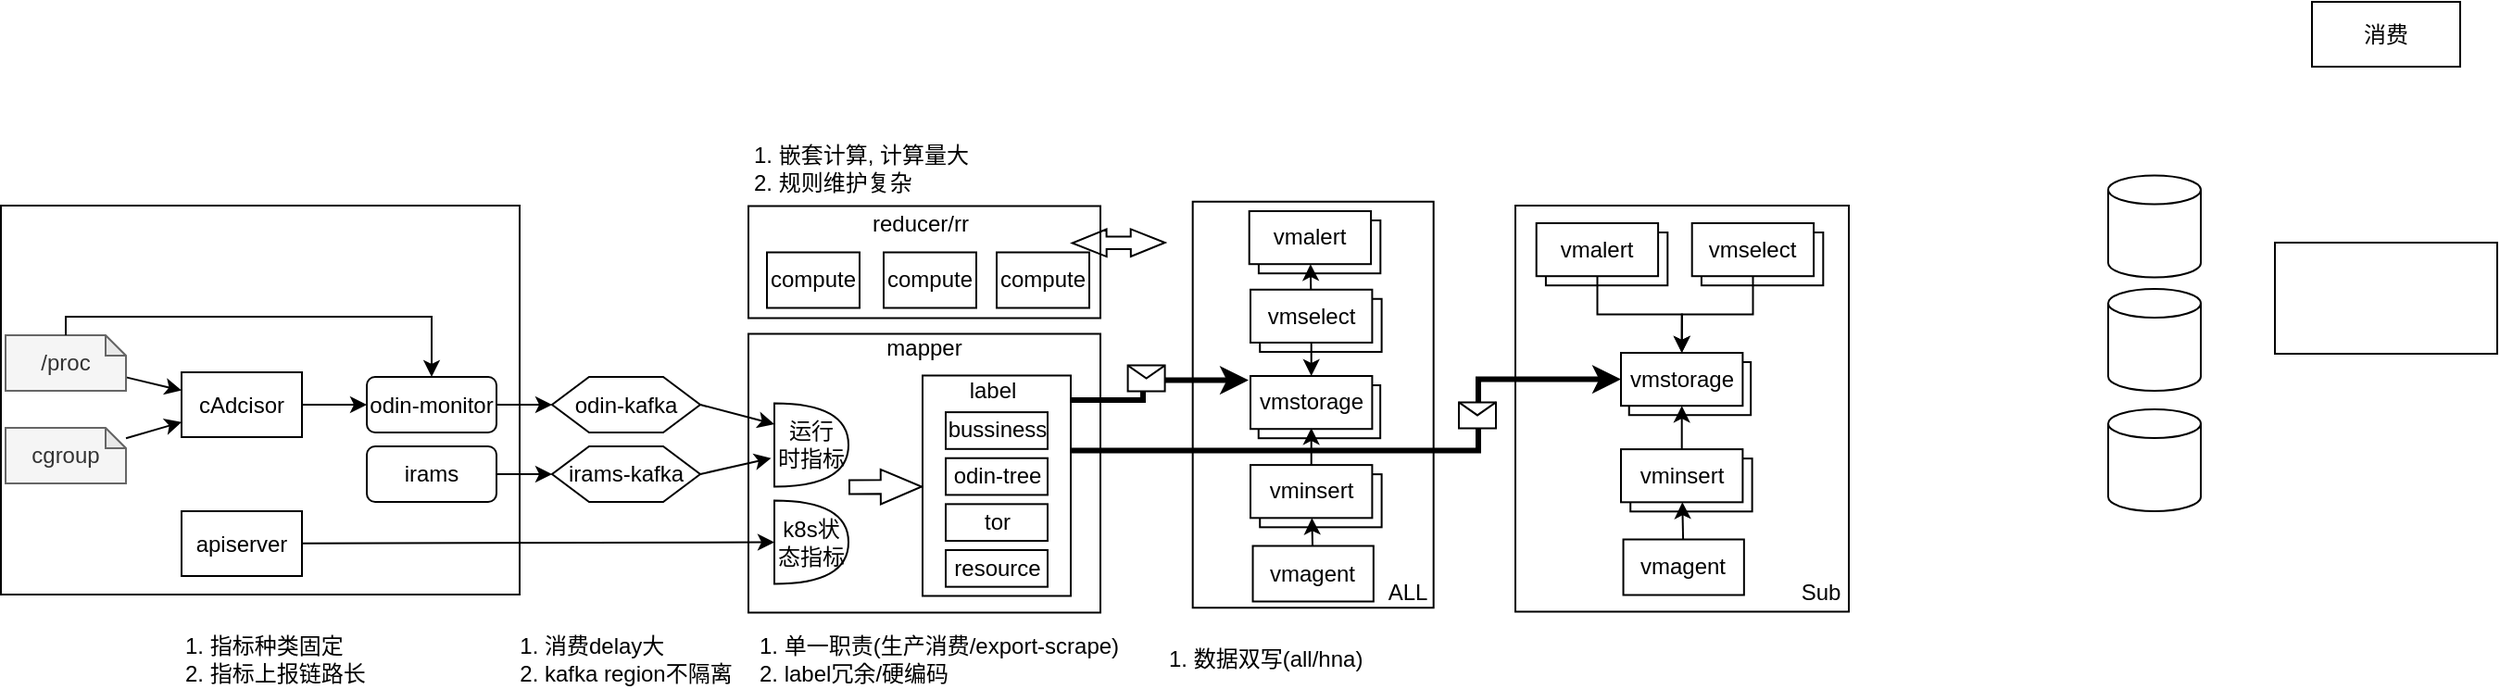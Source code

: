 <mxfile version="22.1.11" type="github">
  <diagram name="第 1 页" id="jjV6L2uMsxcf110h-NHD">
    <mxGraphModel dx="860" dy="440" grid="1" gridSize="10" guides="1" tooltips="1" connect="1" arrows="1" fold="1" page="1" pageScale="1" pageWidth="827" pageHeight="1169" math="0" shadow="0">
      <root>
        <mxCell id="0" />
        <mxCell id="1" parent="0" />
        <mxCell id="vkkQOnORTPZ0EyA8R30g-135" value="" style="rounded=0;whiteSpace=wrap;html=1;" vertex="1" parent="1">
          <mxGeometry x="685.84" y="177.88" width="130" height="219.25" as="geometry" />
        </mxCell>
        <mxCell id="vkkQOnORTPZ0EyA8R30g-40" value="" style="rounded=0;whiteSpace=wrap;html=1;" vertex="1" parent="1">
          <mxGeometry x="446" y="249.25" width="190" height="150.5" as="geometry" />
        </mxCell>
        <mxCell id="vkkQOnORTPZ0EyA8R30g-6" value="" style="rounded=0;whiteSpace=wrap;html=1;" vertex="1" parent="1">
          <mxGeometry x="42.5" y="180" width="280" height="210" as="geometry" />
        </mxCell>
        <mxCell id="vkkQOnORTPZ0EyA8R30g-26" value="" style="rounded=0;orthogonalLoop=1;jettySize=auto;html=1;" edge="1" parent="1" source="vkkQOnORTPZ0EyA8R30g-10" target="vkkQOnORTPZ0EyA8R30g-18">
          <mxGeometry relative="1" as="geometry" />
        </mxCell>
        <mxCell id="vkkQOnORTPZ0EyA8R30g-10" value="/proc" style="shape=note;whiteSpace=wrap;html=1;backgroundOutline=1;darkOpacity=0.05;size=11;fillColor=#f5f5f5;fontColor=#333333;strokeColor=#666666;" vertex="1" parent="1">
          <mxGeometry x="45" y="250" width="65" height="30" as="geometry" />
        </mxCell>
        <mxCell id="vkkQOnORTPZ0EyA8R30g-11" value="mapper" style="text;html=1;strokeColor=none;fillColor=none;align=center;verticalAlign=middle;whiteSpace=wrap;rounded=0;" vertex="1" parent="1">
          <mxGeometry x="511" y="241.75" width="60" height="30" as="geometry" />
        </mxCell>
        <mxCell id="vkkQOnORTPZ0EyA8R30g-29" value="" style="rounded=0;orthogonalLoop=1;jettySize=auto;html=1;" edge="1" parent="1" source="vkkQOnORTPZ0EyA8R30g-12" target="vkkQOnORTPZ0EyA8R30g-27">
          <mxGeometry relative="1" as="geometry" />
        </mxCell>
        <mxCell id="vkkQOnORTPZ0EyA8R30g-12" value="odin-monitor" style="rounded=1;whiteSpace=wrap;html=1;" vertex="1" parent="1">
          <mxGeometry x="240" y="272.5" width="70" height="30" as="geometry" />
        </mxCell>
        <mxCell id="vkkQOnORTPZ0EyA8R30g-30" value="" style="rounded=0;orthogonalLoop=1;jettySize=auto;html=1;" edge="1" parent="1" source="vkkQOnORTPZ0EyA8R30g-13" target="vkkQOnORTPZ0EyA8R30g-28">
          <mxGeometry relative="1" as="geometry" />
        </mxCell>
        <mxCell id="vkkQOnORTPZ0EyA8R30g-13" value="irams" style="rounded=1;whiteSpace=wrap;html=1;" vertex="1" parent="1">
          <mxGeometry x="240" y="310" width="70" height="30" as="geometry" />
        </mxCell>
        <mxCell id="vkkQOnORTPZ0EyA8R30g-166" value="" style="edgeStyle=orthogonalEdgeStyle;rounded=0;orthogonalLoop=1;jettySize=auto;html=1;entryX=0;entryY=0.5;entryDx=0;entryDy=0;" edge="1" parent="1" source="vkkQOnORTPZ0EyA8R30g-18" target="vkkQOnORTPZ0EyA8R30g-12">
          <mxGeometry relative="1" as="geometry" />
        </mxCell>
        <mxCell id="vkkQOnORTPZ0EyA8R30g-18" value="cAdcisor" style="rounded=0;whiteSpace=wrap;html=1;" vertex="1" parent="1">
          <mxGeometry x="140" y="270" width="65" height="35" as="geometry" />
        </mxCell>
        <mxCell id="vkkQOnORTPZ0EyA8R30g-25" value="" style="rounded=0;orthogonalLoop=1;jettySize=auto;html=1;" edge="1" parent="1" source="vkkQOnORTPZ0EyA8R30g-20" target="vkkQOnORTPZ0EyA8R30g-18">
          <mxGeometry relative="1" as="geometry" />
        </mxCell>
        <mxCell id="vkkQOnORTPZ0EyA8R30g-20" value="cgroup" style="shape=note;whiteSpace=wrap;html=1;backgroundOutline=1;darkOpacity=0.05;size=11;fillColor=#f5f5f5;fontColor=#333333;strokeColor=#666666;" vertex="1" parent="1">
          <mxGeometry x="45" y="300" width="65" height="30" as="geometry" />
        </mxCell>
        <mxCell id="vkkQOnORTPZ0EyA8R30g-55" value="" style="rounded=0;orthogonalLoop=1;jettySize=auto;html=1;entryX=0;entryY=0.25;entryDx=0;entryDy=0;entryPerimeter=0;exitX=1;exitY=0.5;exitDx=0;exitDy=0;" edge="1" parent="1" source="vkkQOnORTPZ0EyA8R30g-27" target="vkkQOnORTPZ0EyA8R30g-43">
          <mxGeometry relative="1" as="geometry">
            <mxPoint x="440" y="286.75" as="sourcePoint" />
          </mxGeometry>
        </mxCell>
        <mxCell id="vkkQOnORTPZ0EyA8R30g-27" value="odin-kafka" style="shape=hexagon;perimeter=hexagonPerimeter2;whiteSpace=wrap;html=1;fixedSize=1;" vertex="1" parent="1">
          <mxGeometry x="340" y="272.5" width="80" height="30" as="geometry" />
        </mxCell>
        <mxCell id="vkkQOnORTPZ0EyA8R30g-56" value="" style="rounded=0;orthogonalLoop=1;jettySize=auto;html=1;entryX=-0.044;entryY=0.658;entryDx=0;entryDy=0;entryPerimeter=0;exitX=1;exitY=0.5;exitDx=0;exitDy=0;" edge="1" parent="1" source="vkkQOnORTPZ0EyA8R30g-28" target="vkkQOnORTPZ0EyA8R30g-43">
          <mxGeometry relative="1" as="geometry">
            <mxPoint x="440" y="324.25" as="sourcePoint" />
          </mxGeometry>
        </mxCell>
        <mxCell id="vkkQOnORTPZ0EyA8R30g-28" value="irams-kafka" style="shape=hexagon;perimeter=hexagonPerimeter2;whiteSpace=wrap;html=1;fixedSize=1;" vertex="1" parent="1">
          <mxGeometry x="340" y="310" width="80" height="30" as="geometry" />
        </mxCell>
        <mxCell id="vkkQOnORTPZ0EyA8R30g-34" value="&lt;div style=&quot;text-align: left;&quot;&gt;&lt;span style=&quot;background-color: initial;&quot;&gt;1. 消费delay大&lt;/span&gt;&lt;/div&gt;&lt;div style=&quot;text-align: left;&quot;&gt;&lt;span style=&quot;background-color: initial;&quot;&gt;2. kafka region不隔离&lt;/span&gt;&lt;/div&gt;" style="text;html=1;strokeColor=none;fillColor=none;align=center;verticalAlign=middle;whiteSpace=wrap;rounded=0;" vertex="1" parent="1">
          <mxGeometry x="310" y="410" width="140" height="30" as="geometry" />
        </mxCell>
        <mxCell id="vkkQOnORTPZ0EyA8R30g-38" value="消费" style="rounded=0;whiteSpace=wrap;html=1;" vertex="1" parent="1">
          <mxGeometry x="1290" y="70" width="80" height="35" as="geometry" />
        </mxCell>
        <mxCell id="vkkQOnORTPZ0EyA8R30g-41" value="1. 单一职责(生产消费/export-scrape)&lt;br&gt;2. label冗余/硬编码" style="text;html=1;strokeColor=none;fillColor=none;align=left;verticalAlign=middle;whiteSpace=wrap;rounded=0;" vertex="1" parent="1">
          <mxGeometry x="450" y="410" width="210" height="30" as="geometry" />
        </mxCell>
        <mxCell id="vkkQOnORTPZ0EyA8R30g-46" value="" style="rounded=0;orthogonalLoop=1;jettySize=auto;html=1;entryX=0;entryY=0.5;entryDx=0;entryDy=0;entryPerimeter=0;" edge="1" parent="1" source="vkkQOnORTPZ0EyA8R30g-42" target="vkkQOnORTPZ0EyA8R30g-44">
          <mxGeometry relative="1" as="geometry" />
        </mxCell>
        <mxCell id="vkkQOnORTPZ0EyA8R30g-42" value="apiserver" style="rounded=0;whiteSpace=wrap;html=1;" vertex="1" parent="1">
          <mxGeometry x="140" y="345" width="65" height="35" as="geometry" />
        </mxCell>
        <mxCell id="vkkQOnORTPZ0EyA8R30g-43" value="运行&lt;br&gt;时指标" style="shape=or;whiteSpace=wrap;html=1;" vertex="1" parent="1">
          <mxGeometry x="460" y="286.75" width="40" height="45" as="geometry" />
        </mxCell>
        <mxCell id="vkkQOnORTPZ0EyA8R30g-44" value="k8s状态指标" style="shape=or;whiteSpace=wrap;html=1;" vertex="1" parent="1">
          <mxGeometry x="460" y="339.25" width="40" height="45" as="geometry" />
        </mxCell>
        <mxCell id="vkkQOnORTPZ0EyA8R30g-54" value="" style="shape=flexArrow;endArrow=classic;html=1;rounded=0;width=7.5;endSize=7.031;endWidth=10.312;" edge="1" parent="1">
          <mxGeometry width="50" height="50" relative="1" as="geometry">
            <mxPoint x="500" y="331.94" as="sourcePoint" />
            <mxPoint x="540" y="331.75" as="targetPoint" />
          </mxGeometry>
        </mxCell>
        <mxCell id="vkkQOnORTPZ0EyA8R30g-57" value="" style="group" vertex="1" connectable="0" parent="1">
          <mxGeometry x="540" y="271.75" width="80" height="119" as="geometry" />
        </mxCell>
        <mxCell id="vkkQOnORTPZ0EyA8R30g-39" value="" style="rounded=0;whiteSpace=wrap;html=1;container=0;" vertex="1" parent="vkkQOnORTPZ0EyA8R30g-57">
          <mxGeometry width="80" height="119" as="geometry" />
        </mxCell>
        <mxCell id="vkkQOnORTPZ0EyA8R30g-47" value="tor" style="rounded=0;whiteSpace=wrap;html=1;container=0;" vertex="1" parent="vkkQOnORTPZ0EyA8R30g-57">
          <mxGeometry x="12.5" y="69.423" width="55" height="19.846" as="geometry" />
        </mxCell>
        <mxCell id="vkkQOnORTPZ0EyA8R30g-48" value="odin-tree" style="rounded=0;whiteSpace=wrap;html=1;container=0;" vertex="1" parent="vkkQOnORTPZ0EyA8R30g-57">
          <mxGeometry x="12.5" y="44.615" width="55" height="19.846" as="geometry" />
        </mxCell>
        <mxCell id="vkkQOnORTPZ0EyA8R30g-50" value="resource" style="rounded=0;whiteSpace=wrap;html=1;container=0;" vertex="1" parent="vkkQOnORTPZ0EyA8R30g-57">
          <mxGeometry x="12.5" y="94.231" width="55" height="19.846" as="geometry" />
        </mxCell>
        <mxCell id="vkkQOnORTPZ0EyA8R30g-51" value="bussiness" style="rounded=0;whiteSpace=wrap;html=1;container=0;" vertex="1" parent="vkkQOnORTPZ0EyA8R30g-57">
          <mxGeometry x="12.5" y="19.808" width="55" height="19.846" as="geometry" />
        </mxCell>
        <mxCell id="vkkQOnORTPZ0EyA8R30g-52" value="label" style="text;html=1;strokeColor=none;fillColor=none;align=center;verticalAlign=middle;whiteSpace=wrap;rounded=0;container=0;" vertex="1" parent="vkkQOnORTPZ0EyA8R30g-57">
          <mxGeometry x="7.5" y="0.954" width="60" height="14.885" as="geometry" />
        </mxCell>
        <mxCell id="vkkQOnORTPZ0EyA8R30g-58" value="" style="rounded=0;whiteSpace=wrap;html=1;" vertex="1" parent="1">
          <mxGeometry x="446" y="180.25" width="190" height="60.5" as="geometry" />
        </mxCell>
        <mxCell id="vkkQOnORTPZ0EyA8R30g-59" value="reducer/rr" style="text;html=1;strokeColor=none;fillColor=none;align=center;verticalAlign=middle;whiteSpace=wrap;rounded=0;" vertex="1" parent="1">
          <mxGeometry x="509" y="175.25" width="60" height="30" as="geometry" />
        </mxCell>
        <mxCell id="vkkQOnORTPZ0EyA8R30g-67" value="compute" style="rounded=0;whiteSpace=wrap;html=1;" vertex="1" parent="1">
          <mxGeometry x="456" y="205.25" width="50" height="30" as="geometry" />
        </mxCell>
        <mxCell id="vkkQOnORTPZ0EyA8R30g-68" value="compute" style="rounded=0;whiteSpace=wrap;html=1;" vertex="1" parent="1">
          <mxGeometry x="519" y="205.25" width="50" height="30" as="geometry" />
        </mxCell>
        <mxCell id="vkkQOnORTPZ0EyA8R30g-69" value="compute" style="rounded=0;whiteSpace=wrap;html=1;" vertex="1" parent="1">
          <mxGeometry x="580" y="205.25" width="50" height="30" as="geometry" />
        </mxCell>
        <mxCell id="vkkQOnORTPZ0EyA8R30g-70" value="" style="shape=cylinder3;whiteSpace=wrap;html=1;boundedLbl=1;backgroundOutline=1;size=7.75;" vertex="1" parent="1">
          <mxGeometry x="1180" y="163.75" width="50" height="55" as="geometry" />
        </mxCell>
        <mxCell id="vkkQOnORTPZ0EyA8R30g-71" value="1. 嵌套计算, 计算量大&lt;br&gt;2. 规则维护复杂" style="text;html=1;strokeColor=none;fillColor=none;align=left;verticalAlign=middle;whiteSpace=wrap;rounded=0;" vertex="1" parent="1">
          <mxGeometry x="447" y="145.25" width="194" height="30" as="geometry" />
        </mxCell>
        <mxCell id="vkkQOnORTPZ0EyA8R30g-72" value="" style="rounded=0;whiteSpace=wrap;html=1;" vertex="1" parent="1">
          <mxGeometry x="1270" y="200" width="120" height="60" as="geometry" />
        </mxCell>
        <mxCell id="vkkQOnORTPZ0EyA8R30g-73" value="" style="shape=cylinder3;whiteSpace=wrap;html=1;boundedLbl=1;backgroundOutline=1;size=7.75;" vertex="1" parent="1">
          <mxGeometry x="1180" y="225" width="50" height="55" as="geometry" />
        </mxCell>
        <mxCell id="vkkQOnORTPZ0EyA8R30g-74" value="" style="shape=cylinder3;whiteSpace=wrap;html=1;boundedLbl=1;backgroundOutline=1;size=7.75;" vertex="1" parent="1">
          <mxGeometry x="1180" y="290" width="50" height="55" as="geometry" />
        </mxCell>
        <mxCell id="vkkQOnORTPZ0EyA8R30g-76" value="&lt;div style=&quot;&quot;&gt;1. 指标种类固定&lt;/div&gt;&lt;div style=&quot;&quot;&gt;2. 指标上报链路长&lt;/div&gt;" style="text;html=1;strokeColor=none;fillColor=none;align=left;verticalAlign=middle;whiteSpace=wrap;rounded=0;" vertex="1" parent="1">
          <mxGeometry x="140" y="410" width="140" height="30" as="geometry" />
        </mxCell>
        <mxCell id="vkkQOnORTPZ0EyA8R30g-77" value="1. 数据双写(all/hna)" style="text;html=1;strokeColor=none;fillColor=none;align=left;verticalAlign=middle;whiteSpace=wrap;rounded=0;" vertex="1" parent="1">
          <mxGeometry x="671.35" y="410" width="194" height="30" as="geometry" />
        </mxCell>
        <mxCell id="vkkQOnORTPZ0EyA8R30g-85" value="" style="group" vertex="1" connectable="0" parent="1">
          <mxGeometry x="717" y="272" width="73" height="35.75" as="geometry" />
        </mxCell>
        <mxCell id="vkkQOnORTPZ0EyA8R30g-84" value="vminsert" style="rounded=0;whiteSpace=wrap;html=1;" vertex="1" parent="vkkQOnORTPZ0EyA8R30g-85">
          <mxGeometry x="4.38" y="5.005" width="65.7" height="28.6" as="geometry" />
        </mxCell>
        <mxCell id="vkkQOnORTPZ0EyA8R30g-80" value="vmstorage" style="rounded=0;whiteSpace=wrap;html=1;" vertex="1" parent="vkkQOnORTPZ0EyA8R30g-85">
          <mxGeometry width="65.7" height="28.6" as="geometry" />
        </mxCell>
        <mxCell id="vkkQOnORTPZ0EyA8R30g-86" value="" style="group" vertex="1" connectable="0" parent="1">
          <mxGeometry x="717" y="312.06" width="126" height="53.94" as="geometry" />
        </mxCell>
        <mxCell id="vkkQOnORTPZ0EyA8R30g-87" value="vminsert" style="rounded=0;whiteSpace=wrap;html=1;" vertex="1" parent="vkkQOnORTPZ0EyA8R30g-86">
          <mxGeometry x="5.11" y="13.005" width="65.7" height="28.6" as="geometry" />
        </mxCell>
        <mxCell id="vkkQOnORTPZ0EyA8R30g-88" value="vminsert" style="rounded=0;whiteSpace=wrap;html=1;" vertex="1" parent="vkkQOnORTPZ0EyA8R30g-86">
          <mxGeometry y="8" width="65.7" height="28.6" as="geometry" />
        </mxCell>
        <mxCell id="vkkQOnORTPZ0EyA8R30g-90" value="" style="group" vertex="1" connectable="0" parent="1">
          <mxGeometry x="671.35" y="190" width="73" height="35.75" as="geometry" />
        </mxCell>
        <mxCell id="vkkQOnORTPZ0EyA8R30g-91" value="vminsert" style="rounded=0;whiteSpace=wrap;html=1;" vertex="1" parent="vkkQOnORTPZ0EyA8R30g-90">
          <mxGeometry x="50.11" y="-1.995" width="65.7" height="28.6" as="geometry" />
        </mxCell>
        <mxCell id="vkkQOnORTPZ0EyA8R30g-92" value="vmalert" style="rounded=0;whiteSpace=wrap;html=1;" vertex="1" parent="vkkQOnORTPZ0EyA8R30g-90">
          <mxGeometry x="45" y="-7" width="65.7" height="28.6" as="geometry" />
        </mxCell>
        <mxCell id="vkkQOnORTPZ0EyA8R30g-94" value="" style="group" vertex="1" connectable="0" parent="1">
          <mxGeometry x="717" y="225.38" width="73" height="35.75" as="geometry" />
        </mxCell>
        <mxCell id="vkkQOnORTPZ0EyA8R30g-95" value="vminsert" style="rounded=0;whiteSpace=wrap;html=1;" vertex="1" parent="vkkQOnORTPZ0EyA8R30g-94">
          <mxGeometry x="5.11" y="5.005" width="65.7" height="28.6" as="geometry" />
        </mxCell>
        <mxCell id="vkkQOnORTPZ0EyA8R30g-96" value="vmselect" style="rounded=0;whiteSpace=wrap;html=1;" vertex="1" parent="vkkQOnORTPZ0EyA8R30g-94">
          <mxGeometry width="65.7" height="28.6" as="geometry" />
        </mxCell>
        <mxCell id="vkkQOnORTPZ0EyA8R30g-97" value="" style="rounded=0;orthogonalLoop=1;jettySize=auto;html=1;entryX=0.5;entryY=0;entryDx=0;entryDy=0;" edge="1" parent="1" source="vkkQOnORTPZ0EyA8R30g-96" target="vkkQOnORTPZ0EyA8R30g-80">
          <mxGeometry relative="1" as="geometry" />
        </mxCell>
        <mxCell id="vkkQOnORTPZ0EyA8R30g-115" value="" style="edgeStyle=orthogonalEdgeStyle;rounded=0;orthogonalLoop=1;jettySize=auto;html=1;entryX=0.5;entryY=1;entryDx=0;entryDy=0;" edge="1" parent="1" source="vkkQOnORTPZ0EyA8R30g-88" target="vkkQOnORTPZ0EyA8R30g-80">
          <mxGeometry relative="1" as="geometry" />
        </mxCell>
        <mxCell id="vkkQOnORTPZ0EyA8R30g-117" value="" style="rounded=0;orthogonalLoop=1;jettySize=auto;html=1;" edge="1" parent="1" source="vkkQOnORTPZ0EyA8R30g-116" target="vkkQOnORTPZ0EyA8R30g-88">
          <mxGeometry relative="1" as="geometry" />
        </mxCell>
        <mxCell id="vkkQOnORTPZ0EyA8R30g-116" value="vmagent" style="rounded=0;whiteSpace=wrap;html=1;" vertex="1" parent="1">
          <mxGeometry x="718.27" y="363.75" width="65.15" height="30" as="geometry" />
        </mxCell>
        <mxCell id="vkkQOnORTPZ0EyA8R30g-136" value="ALL" style="text;html=1;strokeColor=none;fillColor=none;align=center;verticalAlign=middle;whiteSpace=wrap;rounded=0;" vertex="1" parent="1">
          <mxGeometry x="777" y="379" width="50" height="20.25" as="geometry" />
        </mxCell>
        <mxCell id="vkkQOnORTPZ0EyA8R30g-137" value="" style="rounded=0;whiteSpace=wrap;html=1;" vertex="1" parent="1">
          <mxGeometry x="860" y="180" width="180" height="219.25" as="geometry" />
        </mxCell>
        <mxCell id="vkkQOnORTPZ0EyA8R30g-138" value="" style="group" vertex="1" connectable="0" parent="1">
          <mxGeometry x="917" y="259.5" width="73" height="35.75" as="geometry" />
        </mxCell>
        <mxCell id="vkkQOnORTPZ0EyA8R30g-139" value="vminsert" style="rounded=0;whiteSpace=wrap;html=1;" vertex="1" parent="vkkQOnORTPZ0EyA8R30g-138">
          <mxGeometry x="4.38" y="5.005" width="65.7" height="28.6" as="geometry" />
        </mxCell>
        <mxCell id="vkkQOnORTPZ0EyA8R30g-140" value="vmstorage" style="rounded=0;whiteSpace=wrap;html=1;" vertex="1" parent="vkkQOnORTPZ0EyA8R30g-138">
          <mxGeometry width="65.7" height="28.6" as="geometry" />
        </mxCell>
        <mxCell id="vkkQOnORTPZ0EyA8R30g-141" value="" style="group" vertex="1" connectable="0" parent="1">
          <mxGeometry x="917" y="311.56" width="126" height="53.94" as="geometry" />
        </mxCell>
        <mxCell id="vkkQOnORTPZ0EyA8R30g-142" value="vminsert" style="rounded=0;whiteSpace=wrap;html=1;" vertex="1" parent="vkkQOnORTPZ0EyA8R30g-141">
          <mxGeometry x="5.11" y="5.005" width="65.7" height="28.6" as="geometry" />
        </mxCell>
        <mxCell id="vkkQOnORTPZ0EyA8R30g-143" value="vminsert" style="rounded=0;whiteSpace=wrap;html=1;" vertex="1" parent="vkkQOnORTPZ0EyA8R30g-141">
          <mxGeometry width="65.7" height="28.6" as="geometry" />
        </mxCell>
        <mxCell id="vkkQOnORTPZ0EyA8R30g-144" value="" style="group" vertex="1" connectable="0" parent="1">
          <mxGeometry x="871.35" y="189.5" width="73" height="35.75" as="geometry" />
        </mxCell>
        <mxCell id="vkkQOnORTPZ0EyA8R30g-145" value="vminsert" style="rounded=0;whiteSpace=wrap;html=1;" vertex="1" parent="vkkQOnORTPZ0EyA8R30g-144">
          <mxGeometry x="5.11" y="5.005" width="65.7" height="28.6" as="geometry" />
        </mxCell>
        <mxCell id="vkkQOnORTPZ0EyA8R30g-146" value="vmalert" style="rounded=0;whiteSpace=wrap;html=1;" vertex="1" parent="vkkQOnORTPZ0EyA8R30g-144">
          <mxGeometry width="65.7" height="28.6" as="geometry" />
        </mxCell>
        <mxCell id="vkkQOnORTPZ0EyA8R30g-147" value="" style="edgeStyle=orthogonalEdgeStyle;rounded=0;orthogonalLoop=1;jettySize=auto;html=1;entryX=0.5;entryY=0;entryDx=0;entryDy=0;" edge="1" parent="1" source="vkkQOnORTPZ0EyA8R30g-146" target="vkkQOnORTPZ0EyA8R30g-140">
          <mxGeometry relative="1" as="geometry" />
        </mxCell>
        <mxCell id="vkkQOnORTPZ0EyA8R30g-148" value="" style="group" vertex="1" connectable="0" parent="1">
          <mxGeometry x="955.35" y="189.5" width="73" height="35.75" as="geometry" />
        </mxCell>
        <mxCell id="vkkQOnORTPZ0EyA8R30g-149" value="vminsert" style="rounded=0;whiteSpace=wrap;html=1;" vertex="1" parent="vkkQOnORTPZ0EyA8R30g-148">
          <mxGeometry x="5.11" y="5.005" width="65.7" height="28.6" as="geometry" />
        </mxCell>
        <mxCell id="vkkQOnORTPZ0EyA8R30g-150" value="vmselect" style="rounded=0;whiteSpace=wrap;html=1;" vertex="1" parent="vkkQOnORTPZ0EyA8R30g-148">
          <mxGeometry width="65.7" height="28.6" as="geometry" />
        </mxCell>
        <mxCell id="vkkQOnORTPZ0EyA8R30g-151" value="" style="edgeStyle=orthogonalEdgeStyle;rounded=0;orthogonalLoop=1;jettySize=auto;html=1;entryX=0.5;entryY=0;entryDx=0;entryDy=0;" edge="1" parent="1" source="vkkQOnORTPZ0EyA8R30g-150" target="vkkQOnORTPZ0EyA8R30g-140">
          <mxGeometry relative="1" as="geometry" />
        </mxCell>
        <mxCell id="vkkQOnORTPZ0EyA8R30g-152" value="" style="edgeStyle=orthogonalEdgeStyle;rounded=0;orthogonalLoop=1;jettySize=auto;html=1;entryX=0.5;entryY=1;entryDx=0;entryDy=0;" edge="1" parent="1" source="vkkQOnORTPZ0EyA8R30g-143" target="vkkQOnORTPZ0EyA8R30g-140">
          <mxGeometry relative="1" as="geometry" />
        </mxCell>
        <mxCell id="vkkQOnORTPZ0EyA8R30g-153" value="" style="rounded=0;orthogonalLoop=1;jettySize=auto;html=1;" edge="1" parent="1" source="vkkQOnORTPZ0EyA8R30g-154" target="vkkQOnORTPZ0EyA8R30g-143">
          <mxGeometry relative="1" as="geometry" />
        </mxCell>
        <mxCell id="vkkQOnORTPZ0EyA8R30g-154" value="vmagent" style="rounded=0;whiteSpace=wrap;html=1;" vertex="1" parent="1">
          <mxGeometry x="918.27" y="360.25" width="65.15" height="30" as="geometry" />
        </mxCell>
        <mxCell id="vkkQOnORTPZ0EyA8R30g-155" value="Sub" style="text;html=1;strokeColor=none;fillColor=none;align=center;verticalAlign=middle;whiteSpace=wrap;rounded=0;" vertex="1" parent="1">
          <mxGeometry x="1000" y="379" width="50" height="20.25" as="geometry" />
        </mxCell>
        <mxCell id="vkkQOnORTPZ0EyA8R30g-156" value="" style="endArrow=classic;html=1;rounded=0;edgeStyle=elbowEdgeStyle;entryX=0;entryY=0.5;entryDx=0;entryDy=0;strokeWidth=3;" edge="1" parent="1">
          <mxGeometry relative="1" as="geometry">
            <mxPoint x="620" y="285" as="sourcePoint" />
            <mxPoint x="716" y="274.3" as="targetPoint" />
            <Array as="points">
              <mxPoint x="659" y="280" />
            </Array>
          </mxGeometry>
        </mxCell>
        <mxCell id="vkkQOnORTPZ0EyA8R30g-157" value="" style="shape=message;html=1;outlineConnect=0;" vertex="1" parent="vkkQOnORTPZ0EyA8R30g-156">
          <mxGeometry width="20" height="14" relative="1" as="geometry">
            <mxPoint x="-12" y="-8" as="offset" />
          </mxGeometry>
        </mxCell>
        <mxCell id="vkkQOnORTPZ0EyA8R30g-161" value="" style="endArrow=classic;html=1;rounded=0;edgeStyle=elbowEdgeStyle;strokeWidth=3;exitX=1;exitY=0.34;exitDx=0;exitDy=0;entryX=0;entryY=0.5;entryDx=0;entryDy=0;exitPerimeter=0;" edge="1" parent="1" source="vkkQOnORTPZ0EyA8R30g-39" target="vkkQOnORTPZ0EyA8R30g-140">
          <mxGeometry relative="1" as="geometry">
            <mxPoint x="620.0" y="300.88" as="sourcePoint" />
            <mxPoint x="920" y="279.38" as="targetPoint" />
            <Array as="points">
              <mxPoint x="840" y="290" />
            </Array>
          </mxGeometry>
        </mxCell>
        <mxCell id="vkkQOnORTPZ0EyA8R30g-162" value="" style="shape=message;html=1;outlineConnect=0;" vertex="1" parent="vkkQOnORTPZ0EyA8R30g-161">
          <mxGeometry width="20" height="14" relative="1" as="geometry">
            <mxPoint x="42" y="-26" as="offset" />
          </mxGeometry>
        </mxCell>
        <mxCell id="vkkQOnORTPZ0EyA8R30g-164" value="" style="shape=flexArrow;endArrow=classic;startArrow=classic;html=1;rounded=0;width=6.744;endSize=5.821;startWidth=7.036;startSize=5.821;endWidth=7.036;" edge="1" parent="1">
          <mxGeometry width="100" height="100" relative="1" as="geometry">
            <mxPoint x="620.35" y="200.25" as="sourcePoint" />
            <mxPoint x="671.35" y="200" as="targetPoint" />
          </mxGeometry>
        </mxCell>
        <mxCell id="vkkQOnORTPZ0EyA8R30g-167" value="" style="endArrow=classic;html=1;rounded=0;exitX=0.5;exitY=0;exitDx=0;exitDy=0;exitPerimeter=0;entryX=0.5;entryY=0;entryDx=0;entryDy=0;edgeStyle=orthogonalEdgeStyle;" edge="1" parent="1" source="vkkQOnORTPZ0EyA8R30g-10" target="vkkQOnORTPZ0EyA8R30g-12">
          <mxGeometry width="50" height="50" relative="1" as="geometry">
            <mxPoint x="180" y="180" as="sourcePoint" />
            <mxPoint x="230" y="130" as="targetPoint" />
          </mxGeometry>
        </mxCell>
        <mxCell id="vkkQOnORTPZ0EyA8R30g-168" value="" style="rounded=0;orthogonalLoop=1;jettySize=auto;html=1;" edge="1" parent="1" source="vkkQOnORTPZ0EyA8R30g-96" target="vkkQOnORTPZ0EyA8R30g-92">
          <mxGeometry relative="1" as="geometry" />
        </mxCell>
      </root>
    </mxGraphModel>
  </diagram>
</mxfile>
